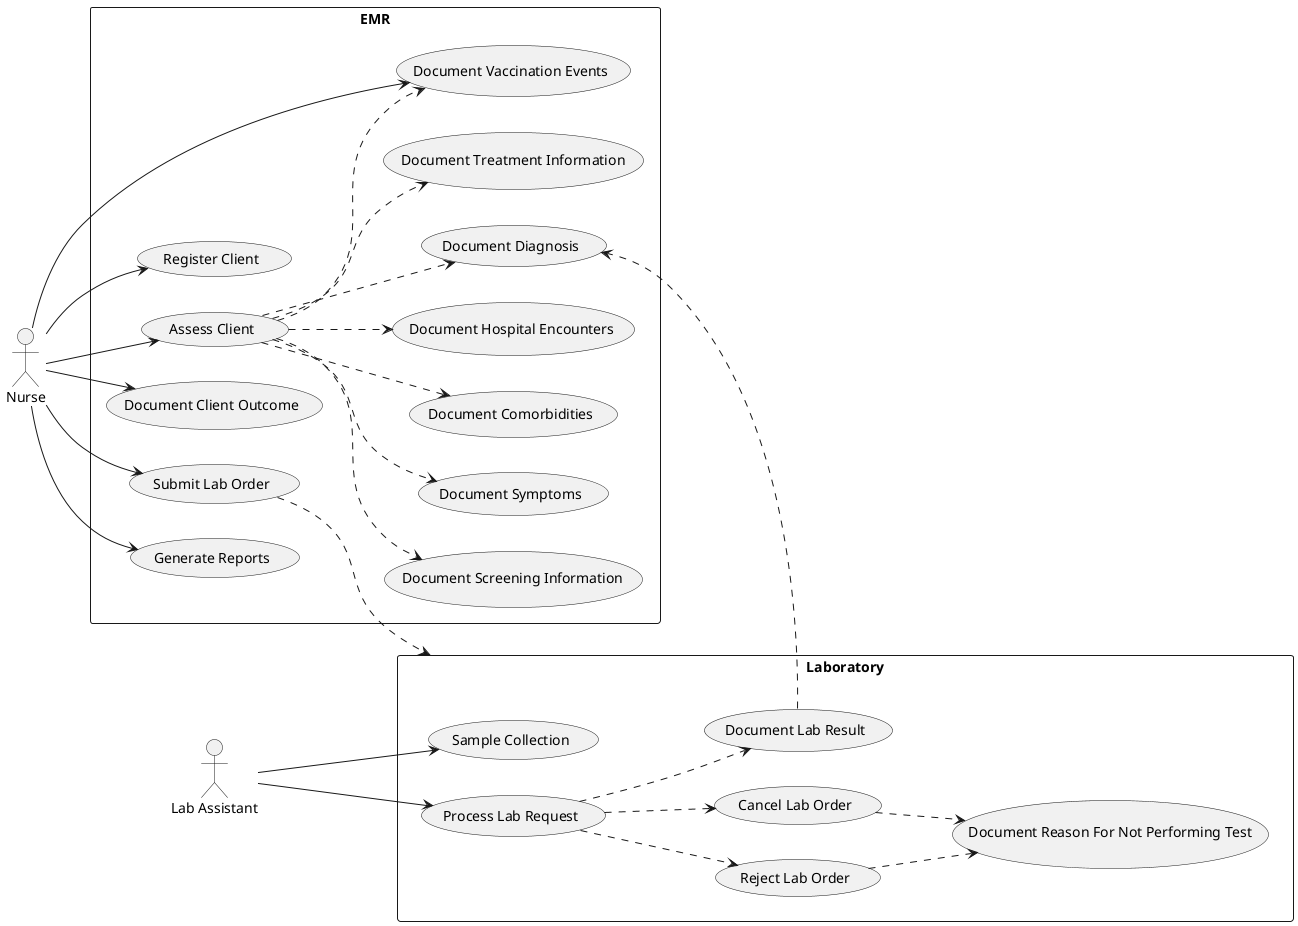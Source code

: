 @startuml UseCaseDiagram
left to right direction
actor "Nurse" as nurse
rectangle EMR {
  usecase "Register Client" as UC1
  usecase "Assess Client" as UC2
  usecase "Document Screening Information" as UC3
  usecase "Document Symptoms" as UC4
  usecase "Document Comorbidities" as UC5
  usecase "Document Hospital Encounters" as UC6
  usecase "Document Diagnosis" as UC8
  usecase "Document Treatment Information" as UC9
  usecase "Document Client Outcome" as UC10
  usecase "Submit Lab Order" as UC11
  usecase "Document Vaccination Events" as UC12
  usecase "Generate Reports" as UC13
}

nurse --> UC1
nurse --> UC2
nurse --> UC10
nurse --> UC11
nurse --> UC12
nurse --> UC13


(UC2) ..> (UC3)
(UC2) ..> (UC4)
(UC2) ..> (UC5)
(UC2) ..> (UC6)
(UC2) ..> (UC12)
(UC2) ..> (UC8)
(UC2) ..> (UC9)

actor "Lab Assistant" as lab
rectangle Laboratory {
  usecase "Sample Collection" as UC14
  usecase "Process Lab Request" as UC15
  usecase "Document Lab Result" as UC16
  usecase "Reject Lab Order" as UC17
  usecase "Cancel Lab Order" as UC18
  usecase "Document Reason For Not Performing Test" as UC19
}

lab --> UC14
lab --> UC15


(UC15) ..> (UC16)
(UC15) ..> (UC17)
(UC15) ..> (UC18)

(UC18) ..> (UC19)
(UC17) ..> (UC19)

(UC11) ..> Laboratory

(UC16) ..> (UC8)

@enduml
